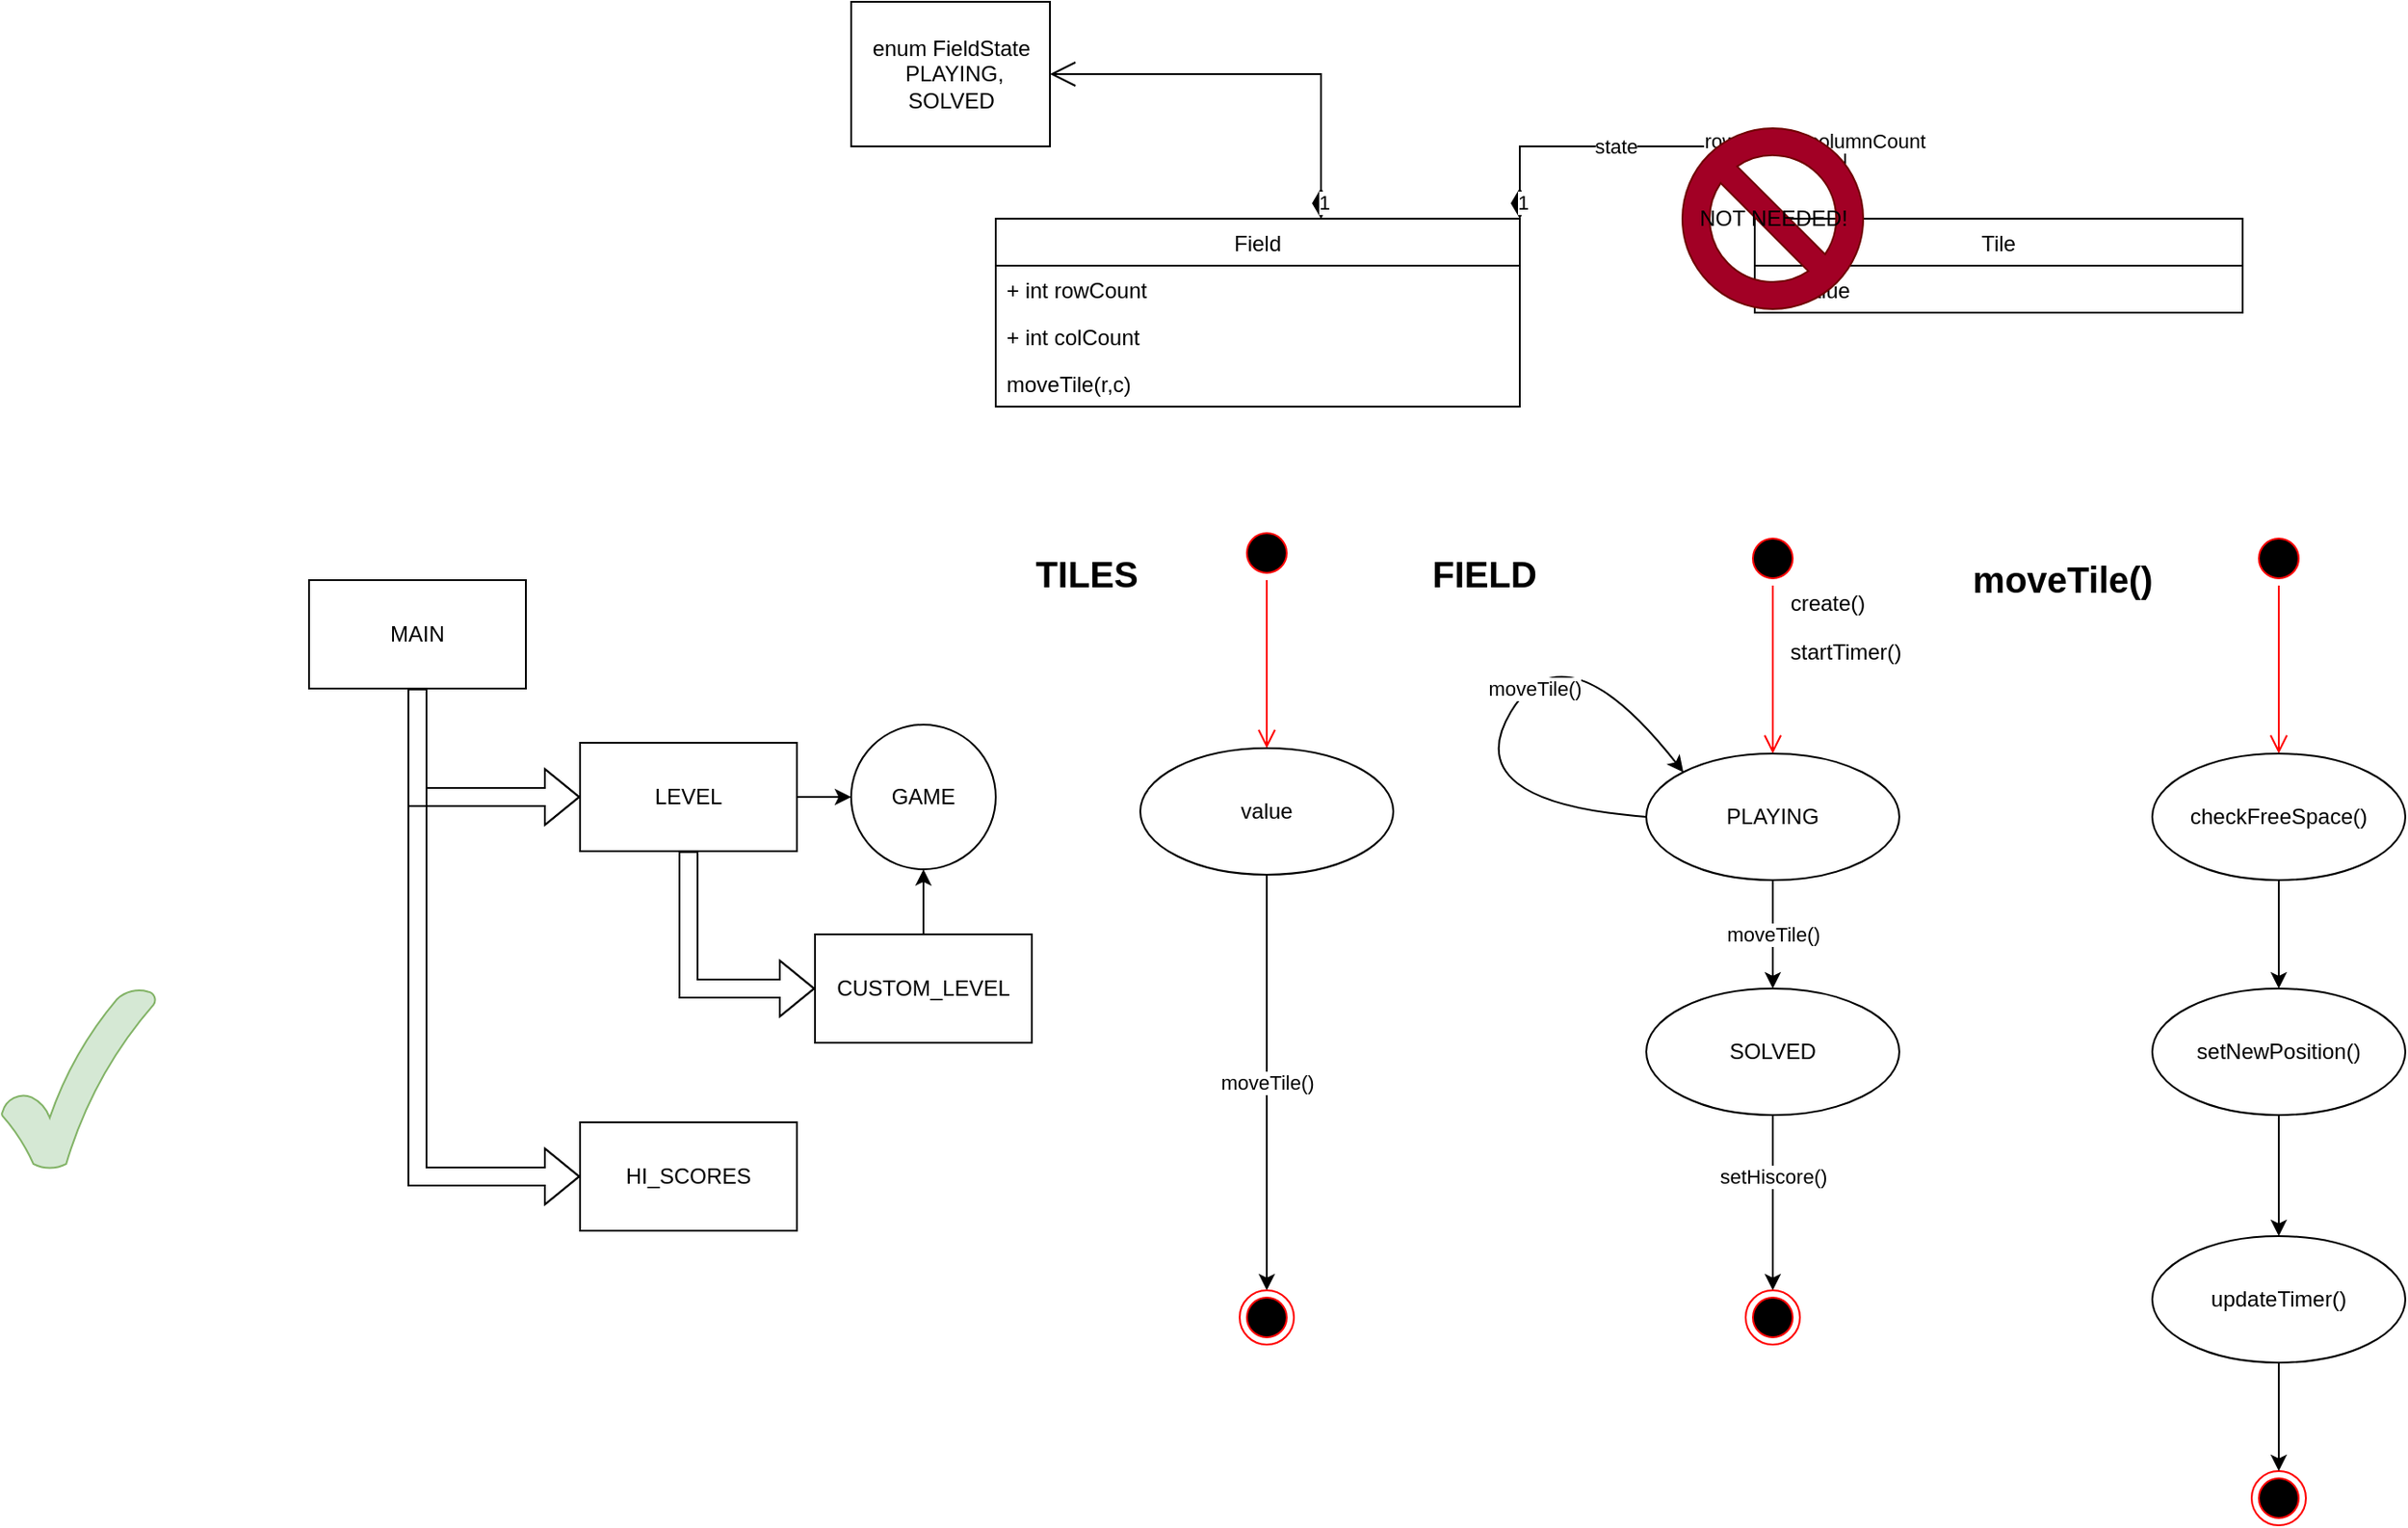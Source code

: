 <mxfile version="17.2.4" type="device"><diagram id="sNclknOB5FSr65TTD49P" name="Page-1"><mxGraphModel dx="2071" dy="764" grid="1" gridSize="10" guides="1" tooltips="1" connect="1" arrows="1" fold="1" page="1" pageScale="1" pageWidth="850" pageHeight="1100" math="0" shadow="0"><root><mxCell id="0"/><mxCell id="1" parent="0"/><mxCell id="9ZerI5H39QNiaoZWOLkV-6" value="Field" style="swimlane;fontStyle=0;childLayout=stackLayout;horizontal=1;startSize=26;fillColor=none;horizontalStack=0;resizeParent=1;resizeParentMax=0;resizeLast=0;collapsible=1;marginBottom=0;" parent="1" vertex="1"><mxGeometry x="-190" y="120" width="290" height="104" as="geometry"/></mxCell><mxCell id="9ZerI5H39QNiaoZWOLkV-7" value="+ int rowCount" style="text;strokeColor=none;fillColor=none;align=left;verticalAlign=top;spacingLeft=4;spacingRight=4;overflow=hidden;rotatable=0;points=[[0,0.5],[1,0.5]];portConstraint=eastwest;" parent="9ZerI5H39QNiaoZWOLkV-6" vertex="1"><mxGeometry y="26" width="290" height="26" as="geometry"/></mxCell><mxCell id="9ZerI5H39QNiaoZWOLkV-8" value="+ int colCount" style="text;strokeColor=none;fillColor=none;align=left;verticalAlign=top;spacingLeft=4;spacingRight=4;overflow=hidden;rotatable=0;points=[[0,0.5],[1,0.5]];portConstraint=eastwest;" parent="9ZerI5H39QNiaoZWOLkV-6" vertex="1"><mxGeometry y="52" width="290" height="26" as="geometry"/></mxCell><mxCell id="9ZerI5H39QNiaoZWOLkV-39" value="moveTile(r,c)" style="text;strokeColor=none;fillColor=none;align=left;verticalAlign=top;spacingLeft=4;spacingRight=4;overflow=hidden;rotatable=0;points=[[0,0.5],[1,0.5]];portConstraint=eastwest;" parent="9ZerI5H39QNiaoZWOLkV-6" vertex="1"><mxGeometry y="78" width="290" height="26" as="geometry"/></mxCell><mxCell id="9ZerI5H39QNiaoZWOLkV-15" value="Tile" style="swimlane;fontStyle=0;childLayout=stackLayout;horizontal=1;startSize=26;fillColor=none;horizontalStack=0;resizeParent=1;resizeParentMax=0;resizeLast=0;collapsible=1;marginBottom=0;" parent="1" vertex="1"><mxGeometry x="230" y="120" width="270" height="52" as="geometry"/></mxCell><mxCell id="9ZerI5H39QNiaoZWOLkV-20" value="1" style="endArrow=open;html=1;endSize=12;startArrow=diamondThin;startSize=14;startFill=1;edgeStyle=orthogonalEdgeStyle;align=left;verticalAlign=bottom;rounded=0;" parent="1" source="9ZerI5H39QNiaoZWOLkV-6" target="9ZerI5H39QNiaoZWOLkV-15" edge="1"><mxGeometry x="-1" y="3" relative="1" as="geometry"><mxPoint x="400.9" y="89" as="sourcePoint"/><mxPoint x="530" y="144" as="targetPoint"/><Array as="points"><mxPoint x="100" y="80"/><mxPoint x="280" y="80"/></Array></mxGeometry></mxCell><mxCell id="9ZerI5H39QNiaoZWOLkV-21" value="rowCount * columnCount" style="edgeLabel;html=1;align=center;verticalAlign=middle;resizable=0;points=[];" parent="9ZerI5H39QNiaoZWOLkV-20" vertex="1" connectable="0"><mxGeometry x="-0.765" y="3" relative="1" as="geometry"><mxPoint x="166" y="-13" as="offset"/></mxGeometry></mxCell><mxCell id="9ZerI5H39QNiaoZWOLkV-34" value="enum FieldState&lt;br&gt;&amp;nbsp;PLAYING,&lt;br&gt;SOLVED" style="html=1;" parent="1" vertex="1"><mxGeometry x="-270" width="110" height="80" as="geometry"/></mxCell><mxCell id="9ZerI5H39QNiaoZWOLkV-35" value="1" style="endArrow=open;html=1;endSize=12;startArrow=diamondThin;startSize=14;startFill=1;edgeStyle=orthogonalEdgeStyle;align=left;verticalAlign=bottom;rounded=0;" parent="1" source="9ZerI5H39QNiaoZWOLkV-6" target="9ZerI5H39QNiaoZWOLkV-34" edge="1"><mxGeometry x="-1" y="3" relative="1" as="geometry"><mxPoint x="-10" y="320" as="sourcePoint"/><mxPoint x="140" y="345" as="targetPoint"/><Array as="points"><mxPoint x="-10" y="40"/></Array></mxGeometry></mxCell><mxCell id="9ZerI5H39QNiaoZWOLkV-36" value="state" style="edgeLabel;html=1;align=center;verticalAlign=middle;resizable=0;points=[];" parent="9ZerI5H39QNiaoZWOLkV-35" vertex="1" connectable="0"><mxGeometry x="-0.765" y="3" relative="1" as="geometry"><mxPoint x="166" y="-13" as="offset"/></mxGeometry></mxCell><mxCell id="9ZerI5H39QNiaoZWOLkV-44" value="" style="ellipse;html=1;shape=startState;fillColor=#000000;strokeColor=#ff0000;" parent="1" vertex="1"><mxGeometry x="-55" y="290" width="30" height="30" as="geometry"/></mxCell><mxCell id="9ZerI5H39QNiaoZWOLkV-45" value="" style="edgeStyle=orthogonalEdgeStyle;html=1;verticalAlign=bottom;endArrow=open;endSize=8;strokeColor=#ff0000;rounded=0;entryX=0.5;entryY=0;entryDx=0;entryDy=0;" parent="1" source="9ZerI5H39QNiaoZWOLkV-44" target="9ZerI5H39QNiaoZWOLkV-49" edge="1"><mxGeometry relative="1" as="geometry"><mxPoint x="-40" y="393" as="targetPoint"/></mxGeometry></mxCell><mxCell id="9ZerI5H39QNiaoZWOLkV-53" value="moveTile()" style="edgeStyle=orthogonalEdgeStyle;rounded=0;orthogonalLoop=1;jettySize=auto;html=1;entryX=0.5;entryY=0;entryDx=0;entryDy=0;" parent="1" source="9ZerI5H39QNiaoZWOLkV-49" target="9ZerI5H39QNiaoZWOLkV-55" edge="1"><mxGeometry relative="1" as="geometry"><mxPoint x="-40" y="660" as="targetPoint"/></mxGeometry></mxCell><mxCell id="9ZerI5H39QNiaoZWOLkV-49" value="value" style="ellipse;whiteSpace=wrap;html=1;" parent="1" vertex="1"><mxGeometry x="-110" y="413" width="140" height="70" as="geometry"/></mxCell><mxCell id="9ZerI5H39QNiaoZWOLkV-55" value="" style="ellipse;html=1;shape=endState;fillColor=#000000;strokeColor=#ff0000;" parent="1" vertex="1"><mxGeometry x="-55" y="713" width="30" height="30" as="geometry"/></mxCell><mxCell id="9ZerI5H39QNiaoZWOLkV-58" value="TILES" style="text;html=1;align=center;verticalAlign=middle;resizable=0;points=[];autosize=1;strokeColor=none;fillColor=none;fontSize=20;fontStyle=1" parent="1" vertex="1"><mxGeometry x="-180" y="296" width="80" height="40" as="geometry"/></mxCell><mxCell id="9ZerI5H39QNiaoZWOLkV-59" value="" style="ellipse;html=1;shape=startState;fillColor=#000000;strokeColor=#ff0000;" parent="1" vertex="1"><mxGeometry x="225" y="293" width="30" height="30" as="geometry"/></mxCell><mxCell id="9ZerI5H39QNiaoZWOLkV-60" value="" style="edgeStyle=orthogonalEdgeStyle;html=1;verticalAlign=bottom;endArrow=open;endSize=8;strokeColor=#ff0000;rounded=0;entryX=0.5;entryY=0;entryDx=0;entryDy=0;" parent="1" source="9ZerI5H39QNiaoZWOLkV-59" target="9ZerI5H39QNiaoZWOLkV-63" edge="1"><mxGeometry relative="1" as="geometry"><mxPoint x="240" y="396" as="targetPoint"/><Array as="points"><mxPoint x="240" y="350"/><mxPoint x="240" y="350"/></Array></mxGeometry></mxCell><mxCell id="9ZerI5H39QNiaoZWOLkV-62" value="moveTile()" style="edgeStyle=orthogonalEdgeStyle;rounded=0;orthogonalLoop=1;jettySize=auto;html=1;entryX=0.5;entryY=0;entryDx=0;entryDy=0;" parent="1" source="9ZerI5H39QNiaoZWOLkV-63" target="9ZerI5H39QNiaoZWOLkV-67" edge="1"><mxGeometry relative="1" as="geometry"/></mxCell><mxCell id="9ZerI5H39QNiaoZWOLkV-63" value="PLAYING" style="ellipse;whiteSpace=wrap;html=1;" parent="1" vertex="1"><mxGeometry x="170" y="416" width="140" height="70" as="geometry"/></mxCell><mxCell id="9ZerI5H39QNiaoZWOLkV-66" style="edgeStyle=orthogonalEdgeStyle;rounded=0;orthogonalLoop=1;jettySize=auto;html=1;entryX=0.5;entryY=0;entryDx=0;entryDy=0;" parent="1" source="9ZerI5H39QNiaoZWOLkV-67" target="9ZerI5H39QNiaoZWOLkV-68" edge="1"><mxGeometry relative="1" as="geometry"><mxPoint x="240" y="703.0" as="targetPoint"/><Array as="points"/></mxGeometry></mxCell><mxCell id="khJFn1MUlnYRcwuvKlNu-7" value="setHiscore()" style="edgeLabel;html=1;align=center;verticalAlign=middle;resizable=0;points=[];" vertex="1" connectable="0" parent="9ZerI5H39QNiaoZWOLkV-66"><mxGeometry x="-0.31" relative="1" as="geometry"><mxPoint as="offset"/></mxGeometry></mxCell><mxCell id="9ZerI5H39QNiaoZWOLkV-67" value="SOLVED" style="ellipse;whiteSpace=wrap;html=1;" parent="1" vertex="1"><mxGeometry x="170" y="546" width="140" height="70" as="geometry"/></mxCell><mxCell id="9ZerI5H39QNiaoZWOLkV-68" value="" style="ellipse;html=1;shape=endState;fillColor=#000000;strokeColor=#ff0000;" parent="1" vertex="1"><mxGeometry x="225" y="713" width="30" height="30" as="geometry"/></mxCell><mxCell id="9ZerI5H39QNiaoZWOLkV-69" value="FIELD" style="text;html=1;align=center;verticalAlign=middle;resizable=0;points=[];autosize=1;strokeColor=none;fillColor=none;fontSize=20;fontStyle=1" parent="1" vertex="1"><mxGeometry x="40" y="296" width="80" height="40" as="geometry"/></mxCell><mxCell id="9ZerI5H39QNiaoZWOLkV-72" value="" style="verticalLabelPosition=bottom;verticalAlign=top;html=1;shape=mxgraph.basic.tick;fontSize=20;fillColor=#d5e8d4;strokeColor=#82b366;" parent="1" vertex="1"><mxGeometry x="-740" y="546" width="85" height="100" as="geometry"/></mxCell><mxCell id="khJFn1MUlnYRcwuvKlNu-1" value="" style="curved=1;endArrow=classic;html=1;rounded=0;exitX=0;exitY=0.5;exitDx=0;exitDy=0;entryX=0;entryY=0;entryDx=0;entryDy=0;" edge="1" parent="1" source="9ZerI5H39QNiaoZWOLkV-63" target="9ZerI5H39QNiaoZWOLkV-63"><mxGeometry width="50" height="50" relative="1" as="geometry"><mxPoint x="95" y="433" as="sourcePoint"/><mxPoint x="145" y="383" as="targetPoint"/><Array as="points"><mxPoint x="65" y="443"/><mxPoint x="125" y="343"/></Array></mxGeometry></mxCell><mxCell id="khJFn1MUlnYRcwuvKlNu-2" value="&lt;span style=&quot;color: rgba(0 , 0 , 0 , 0) ; font-family: monospace ; font-size: 0px&quot;&gt;%3CmxGraphModel%3E%3Croot%3E%3CmxCell%20id%3D%220%22%2F%3E%3CmxCell%20id%3D%221%22%20parent%3D%220%22%2F%3E%3CmxCell%20id%3D%222%22%20value%3D%22moveTile()%22%20style%3D%22edgeStyle%3DorthogonalEdgeStyle%3Brounded%3D0%3BorthogonalLoop%3D1%3BjettySize%3Dauto%3Bhtml%3D1%3BentryX%3D0.5%3BentryY%3D0%3BentryDx%3D0%3BentryDy%3D0%3B%22%20edge%3D%221%22%20parent%3D%221%22%3E%3CmxGeometry%20relative%3D%221%22%20as%3D%22geometry%22%3E%3CmxPoint%20x%3D%22425%22%20y%3D%22763%22%20as%3D%22sourcePoint%22%2F%3E%3CmxPoint%20x%3D%22285%22%20y%3D%22823%22%20as%3D%22targetPoint%22%2F%3E%3C%2FmxGeometry%3E%3C%2FmxCell%3E%3C%2Froot%3E%3C%2FmxGraphModel%3move&lt;/span&gt;" style="edgeLabel;html=1;align=center;verticalAlign=middle;resizable=0;points=[];" vertex="1" connectable="0" parent="khJFn1MUlnYRcwuvKlNu-1"><mxGeometry x="-0.046" y="-1" relative="1" as="geometry"><mxPoint as="offset"/></mxGeometry></mxCell><mxCell id="khJFn1MUlnYRcwuvKlNu-3" value="moveTile()" style="edgeLabel;html=1;align=center;verticalAlign=middle;resizable=0;points=[];" vertex="1" connectable="0" parent="khJFn1MUlnYRcwuvKlNu-1"><mxGeometry x="0.1" y="-3" relative="1" as="geometry"><mxPoint x="1" as="offset"/></mxGeometry></mxCell><mxCell id="khJFn1MUlnYRcwuvKlNu-4" value="&lt;span style=&quot;text-align: left&quot;&gt;int value&lt;/span&gt;" style="text;html=1;align=center;verticalAlign=middle;resizable=0;points=[];autosize=1;strokeColor=none;fillColor=none;" vertex="1" parent="1"><mxGeometry x="230" y="150" width="60" height="20" as="geometry"/></mxCell><mxCell id="khJFn1MUlnYRcwuvKlNu-8" value="" style="ellipse;html=1;shape=startState;fillColor=#000000;strokeColor=#ff0000;" vertex="1" parent="1"><mxGeometry x="505" y="293" width="30" height="30" as="geometry"/></mxCell><mxCell id="khJFn1MUlnYRcwuvKlNu-9" value="" style="edgeStyle=orthogonalEdgeStyle;html=1;verticalAlign=bottom;endArrow=open;endSize=8;strokeColor=#ff0000;rounded=0;entryX=0.5;entryY=0;entryDx=0;entryDy=0;" edge="1" parent="1" source="khJFn1MUlnYRcwuvKlNu-8" target="khJFn1MUlnYRcwuvKlNu-11"><mxGeometry relative="1" as="geometry"><mxPoint x="520" y="396" as="targetPoint"/></mxGeometry></mxCell><mxCell id="khJFn1MUlnYRcwuvKlNu-10" value="" style="edgeStyle=orthogonalEdgeStyle;rounded=0;orthogonalLoop=1;jettySize=auto;html=1;entryX=0.5;entryY=0;entryDx=0;entryDy=0;" edge="1" parent="1" source="khJFn1MUlnYRcwuvKlNu-11" target="khJFn1MUlnYRcwuvKlNu-14"><mxGeometry relative="1" as="geometry"/></mxCell><mxCell id="khJFn1MUlnYRcwuvKlNu-11" value="checkFreeSpace()" style="ellipse;whiteSpace=wrap;html=1;" vertex="1" parent="1"><mxGeometry x="450" y="416" width="140" height="70" as="geometry"/></mxCell><mxCell id="khJFn1MUlnYRcwuvKlNu-25" style="edgeStyle=orthogonalEdgeStyle;rounded=0;orthogonalLoop=1;jettySize=auto;html=1;entryX=0.5;entryY=0;entryDx=0;entryDy=0;" edge="1" parent="1" source="khJFn1MUlnYRcwuvKlNu-14" target="khJFn1MUlnYRcwuvKlNu-24"><mxGeometry relative="1" as="geometry"/></mxCell><mxCell id="khJFn1MUlnYRcwuvKlNu-14" value="setNewPosition()" style="ellipse;whiteSpace=wrap;html=1;" vertex="1" parent="1"><mxGeometry x="450" y="546" width="140" height="70" as="geometry"/></mxCell><mxCell id="khJFn1MUlnYRcwuvKlNu-15" value="" style="ellipse;html=1;shape=endState;fillColor=#000000;strokeColor=#ff0000;" vertex="1" parent="1"><mxGeometry x="505" y="813" width="30" height="30" as="geometry"/></mxCell><mxCell id="khJFn1MUlnYRcwuvKlNu-16" value="moveTile()" style="text;html=1;align=center;verticalAlign=middle;resizable=0;points=[];autosize=1;strokeColor=none;fillColor=none;fontSize=20;fontStyle=1" vertex="1" parent="1"><mxGeometry x="340" y="304" width="120" height="30" as="geometry"/></mxCell><mxCell id="khJFn1MUlnYRcwuvKlNu-20" value="startTimer()" style="text;html=1;align=center;verticalAlign=middle;resizable=0;points=[];autosize=1;strokeColor=none;fillColor=none;" vertex="1" parent="1"><mxGeometry x="240" y="350" width="80" height="20" as="geometry"/></mxCell><mxCell id="khJFn1MUlnYRcwuvKlNu-26" style="edgeStyle=orthogonalEdgeStyle;rounded=0;orthogonalLoop=1;jettySize=auto;html=1;entryX=0.5;entryY=0;entryDx=0;entryDy=0;" edge="1" parent="1" source="khJFn1MUlnYRcwuvKlNu-24" target="khJFn1MUlnYRcwuvKlNu-15"><mxGeometry relative="1" as="geometry"/></mxCell><mxCell id="khJFn1MUlnYRcwuvKlNu-24" value="updateTimer()" style="ellipse;whiteSpace=wrap;html=1;" vertex="1" parent="1"><mxGeometry x="450" y="683" width="140" height="70" as="geometry"/></mxCell><mxCell id="khJFn1MUlnYRcwuvKlNu-28" value="MAIN" style="rounded=0;whiteSpace=wrap;html=1;" vertex="1" parent="1"><mxGeometry x="-570" y="320" width="120" height="60" as="geometry"/></mxCell><mxCell id="khJFn1MUlnYRcwuvKlNu-37" style="edgeStyle=orthogonalEdgeStyle;rounded=0;orthogonalLoop=1;jettySize=auto;html=1;exitX=1;exitY=0.5;exitDx=0;exitDy=0;" edge="1" parent="1" source="khJFn1MUlnYRcwuvKlNu-29" target="khJFn1MUlnYRcwuvKlNu-32"><mxGeometry relative="1" as="geometry"/></mxCell><mxCell id="khJFn1MUlnYRcwuvKlNu-29" value="LEVEL" style="rounded=0;whiteSpace=wrap;html=1;" vertex="1" parent="1"><mxGeometry x="-420" y="410" width="120" height="60" as="geometry"/></mxCell><mxCell id="khJFn1MUlnYRcwuvKlNu-38" style="edgeStyle=orthogonalEdgeStyle;rounded=0;orthogonalLoop=1;jettySize=auto;html=1;" edge="1" parent="1" source="khJFn1MUlnYRcwuvKlNu-30" target="khJFn1MUlnYRcwuvKlNu-32"><mxGeometry relative="1" as="geometry"/></mxCell><mxCell id="khJFn1MUlnYRcwuvKlNu-30" value="CUSTOM_LEVEL" style="rounded=0;whiteSpace=wrap;html=1;" vertex="1" parent="1"><mxGeometry x="-290" y="516" width="120" height="60" as="geometry"/></mxCell><mxCell id="khJFn1MUlnYRcwuvKlNu-32" value="GAME" style="ellipse;whiteSpace=wrap;html=1;aspect=fixed;" vertex="1" parent="1"><mxGeometry x="-270" y="400" width="80" height="80" as="geometry"/></mxCell><mxCell id="khJFn1MUlnYRcwuvKlNu-33" value="HI_SCORES" style="rounded=0;whiteSpace=wrap;html=1;" vertex="1" parent="1"><mxGeometry x="-420" y="620" width="120" height="60" as="geometry"/></mxCell><mxCell id="khJFn1MUlnYRcwuvKlNu-35" value="" style="shape=flexArrow;endArrow=classic;html=1;rounded=0;exitX=0.5;exitY=1;exitDx=0;exitDy=0;entryX=0;entryY=0.5;entryDx=0;entryDy=0;" edge="1" parent="1" source="khJFn1MUlnYRcwuvKlNu-28" target="khJFn1MUlnYRcwuvKlNu-33"><mxGeometry width="50" height="50" relative="1" as="geometry"><mxPoint x="-250" y="490" as="sourcePoint"/><mxPoint x="-200" y="440" as="targetPoint"/><Array as="points"><mxPoint x="-510" y="650"/></Array></mxGeometry></mxCell><mxCell id="khJFn1MUlnYRcwuvKlNu-36" value="" style="shape=flexArrow;endArrow=classic;html=1;rounded=0;entryX=0;entryY=0.5;entryDx=0;entryDy=0;" edge="1" parent="1" target="khJFn1MUlnYRcwuvKlNu-29"><mxGeometry width="50" height="50" relative="1" as="geometry"><mxPoint x="-510" y="380" as="sourcePoint"/><mxPoint x="-410" y="660" as="targetPoint"/><Array as="points"><mxPoint x="-510" y="440"/></Array></mxGeometry></mxCell><mxCell id="khJFn1MUlnYRcwuvKlNu-39" value="" style="shape=flexArrow;endArrow=classic;html=1;rounded=0;entryX=0;entryY=0.5;entryDx=0;entryDy=0;exitX=0.5;exitY=1;exitDx=0;exitDy=0;" edge="1" parent="1" source="khJFn1MUlnYRcwuvKlNu-29" target="khJFn1MUlnYRcwuvKlNu-30"><mxGeometry width="50" height="50" relative="1" as="geometry"><mxPoint x="-360" y="490" as="sourcePoint"/><mxPoint x="-300" y="550" as="targetPoint"/><Array as="points"><mxPoint x="-360" y="546"/></Array></mxGeometry></mxCell><mxCell id="khJFn1MUlnYRcwuvKlNu-40" value="create()" style="text;html=1;align=center;verticalAlign=middle;resizable=0;points=[];autosize=1;strokeColor=none;fillColor=none;" vertex="1" parent="1"><mxGeometry x="240" y="323" width="60" height="20" as="geometry"/></mxCell><mxCell id="khJFn1MUlnYRcwuvKlNu-41" value="" style="verticalLabelPosition=bottom;verticalAlign=top;html=1;shape=mxgraph.basic.no_symbol;fillColor=#a20025;fontColor=#ffffff;strokeColor=#6F0000;" vertex="1" parent="1"><mxGeometry x="190" y="70" width="100" height="100" as="geometry"/></mxCell><mxCell id="khJFn1MUlnYRcwuvKlNu-42" value="NOT NEEDED!" style="text;html=1;align=center;verticalAlign=middle;resizable=0;points=[];autosize=1;strokeColor=none;fillColor=none;" vertex="1" parent="1"><mxGeometry x="190" y="110" width="100" height="20" as="geometry"/></mxCell></root></mxGraphModel></diagram></mxfile>
